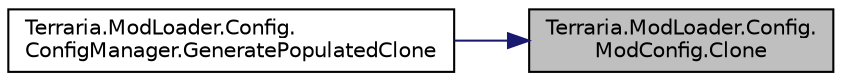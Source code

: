 digraph "Terraria.ModLoader.Config.ModConfig.Clone"
{
 // LATEX_PDF_SIZE
  edge [fontname="Helvetica",fontsize="10",labelfontname="Helvetica",labelfontsize="10"];
  node [fontname="Helvetica",fontsize="10",shape=record];
  rankdir="RL";
  Node1 [label="Terraria.ModLoader.Config.\lModConfig.Clone",height=0.2,width=0.4,color="black", fillcolor="grey75", style="filled", fontcolor="black",tooltip="tModLoader will call Clone on ModConfig to facilitate proper implementation of the ModConfig user int..."];
  Node1 -> Node2 [dir="back",color="midnightblue",fontsize="10",style="solid",fontname="Helvetica"];
  Node2 [label="Terraria.ModLoader.Config.\lConfigManager.GeneratePopulatedClone",height=0.2,width=0.4,color="black", fillcolor="white", style="filled",URL="$class_terraria_1_1_mod_loader_1_1_config_1_1_config_manager.html#a0826f3929bcf66e9b34b3618e39c0e75",tooltip=" "];
}
